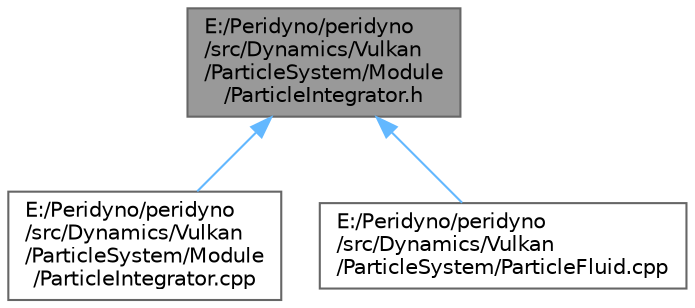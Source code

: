 digraph "E:/Peridyno/peridyno/src/Dynamics/Vulkan/ParticleSystem/Module/ParticleIntegrator.h"
{
 // LATEX_PDF_SIZE
  bgcolor="transparent";
  edge [fontname=Helvetica,fontsize=10,labelfontname=Helvetica,labelfontsize=10];
  node [fontname=Helvetica,fontsize=10,shape=box,height=0.2,width=0.4];
  Node1 [id="Node000001",label="E:/Peridyno/peridyno\l/src/Dynamics/Vulkan\l/ParticleSystem/Module\l/ParticleIntegrator.h",height=0.2,width=0.4,color="gray40", fillcolor="grey60", style="filled", fontcolor="black",tooltip=" "];
  Node1 -> Node2 [id="edge1_Node000001_Node000002",dir="back",color="steelblue1",style="solid",tooltip=" "];
  Node2 [id="Node000002",label="E:/Peridyno/peridyno\l/src/Dynamics/Vulkan\l/ParticleSystem/Module\l/ParticleIntegrator.cpp",height=0.2,width=0.4,color="grey40", fillcolor="white", style="filled",URL="$_particle_integrator_8cpp.html",tooltip=" "];
  Node1 -> Node3 [id="edge2_Node000001_Node000003",dir="back",color="steelblue1",style="solid",tooltip=" "];
  Node3 [id="Node000003",label="E:/Peridyno/peridyno\l/src/Dynamics/Vulkan\l/ParticleSystem/ParticleFluid.cpp",height=0.2,width=0.4,color="grey40", fillcolor="white", style="filled",URL="$_vulkan_2_particle_system_2_particle_fluid_8cpp.html",tooltip=" "];
}
